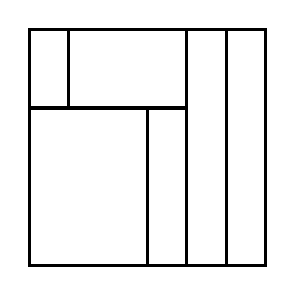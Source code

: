 \begin{tikzpicture}[very thick, scale=.5]
    \draw (0,4) rectangle (1,6);
    \draw (1,4) rectangle (4,6);
    \draw (0,0) rectangle (3,4);
    \draw (3,0) rectangle (4,4);
    \draw (4,0) rectangle (5,6);
    \draw (5,0) rectangle (6,6);
\end{tikzpicture}
